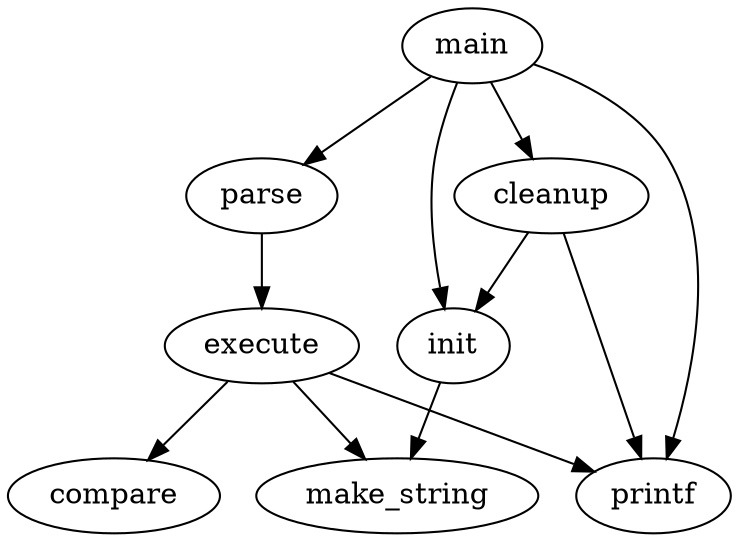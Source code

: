 digraph G {
     main -> parse -> execute;
     main -> init;
     main -> cleanup;
     execute -> make_string;
     execute -> printf
     init -> make_string;
     main -> printf;
     execute -> compare;
     cleanup -> printf;
     cleanup -> init;
 }
